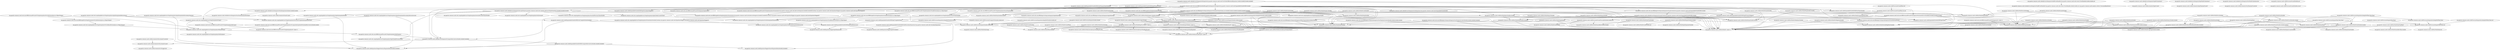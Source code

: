 digraph G {
  "org.apache.commons.math.ode.nonstiff$EmbeddedRungeKuttaIntegrator#integrate(org.apache.commons.math.ode.ExpandableStatefulODE,double)" -> "org.apache.commons.math.ode.nonstiff$AdaptiveStepsizeIntegrator#filterStep(double,boolean,boolean)";
  "org.apache.commons.math.ode.nonstiff$EmbeddedRungeKuttaIntegrator#integrate(org.apache.commons.math.ode.ExpandableStatefulODE,double)" -> "org.apache.commons.math.ode$ExpandableStatefulODE#setCompleteState(double[])";
  "org.apache.commons.math.ode.nonstiff$EmbeddedRungeKuttaIntegrator#integrate(org.apache.commons.math.ode.ExpandableStatefulODE,double)" -> "org.apache.commons.math.ode.nonstiff$DormandPrince853StepInterpolator#storeTime(double)";
  "org.apache.commons.math.ode.nonstiff$EmbeddedRungeKuttaIntegrator#integrate(org.apache.commons.math.ode.ExpandableStatefulODE,double)" -> "org.apache.commons.math.ode$AbstractIntegrator#setEquations(org.apache.commons.math.ode.ExpandableStatefulODE)";
  "org.apache.commons.math.ode.nonstiff$EmbeddedRungeKuttaIntegrator#integrate(org.apache.commons.math.ode.ExpandableStatefulODE,double)" -> "org.apache.commons.math.ode.nonstiff$AdaptiveStepsizeIntegrator#sanityChecks(org.apache.commons.math.ode.ExpandableStatefulODE,double)";
  "org.apache.commons.math.ode.nonstiff$EmbeddedRungeKuttaIntegrator#integrate(org.apache.commons.math.ode.ExpandableStatefulODE,double)" -> "org.apache.commons.math.ode.nonstiff$DormandPrince853Integrator#estimateError(double[][],double[],double[],double)";
  "org.apache.commons.math.ode.nonstiff$EmbeddedRungeKuttaIntegrator#integrate(org.apache.commons.math.ode.ExpandableStatefulODE,double)" -> "org.apache.commons.math.ode$AbstractIntegrator#computeDerivatives(double,double[],double[])";
  "org.apache.commons.math.ode.nonstiff$EmbeddedRungeKuttaIntegrator#integrate(org.apache.commons.math.ode.ExpandableStatefulODE,double)" -> "org.apache.commons.math.ode$AbstractIntegrator#initIntegration(double,double[],double)";
  "org.apache.commons.math.ode.nonstiff$EmbeddedRungeKuttaIntegrator#integrate(org.apache.commons.math.ode.ExpandableStatefulODE,double)" -> "org.apache.commons.math.ode$ExpandableStatefulODE#getPrimaryMapper()";
  "org.apache.commons.math.ode.nonstiff$EmbeddedRungeKuttaIntegrator#integrate(org.apache.commons.math.ode.ExpandableStatefulODE,double)" -> "org.apache.commons.math.ode.nonstiff$AdaptiveStepsizeIntegrator#resetInternalState()";
  "org.apache.commons.math.ode.nonstiff$EmbeddedRungeKuttaIntegrator#integrate(org.apache.commons.math.ode.ExpandableStatefulODE,double)" -> "org.apache.commons.math.util$FastMath#max(double,double)";
  "org.apache.commons.math.ode.nonstiff$EmbeddedRungeKuttaIntegrator#integrate(org.apache.commons.math.ode.ExpandableStatefulODE,double)" -> "org.apache.commons.math.util$FastMath#<clinit>()";
  "org.apache.commons.math.ode.nonstiff$EmbeddedRungeKuttaIntegrator#integrate(org.apache.commons.math.ode.ExpandableStatefulODE,double)" -> "org.apache.commons.math.ode$ExpandableStatefulODE#getSecondaryMappers()";
  "org.apache.commons.math.ode.nonstiff$EmbeddedRungeKuttaIntegrator#integrate(org.apache.commons.math.ode.ExpandableStatefulODE,double)" -> "org.apache.commons.math.ode$AbstractIntegrator#acceptStep(org.apache.commons.math.ode.sampling.AbstractStepInterpolator,double[],double[],double)";
  "org.apache.commons.math.ode.nonstiff$EmbeddedRungeKuttaIntegrator#integrate(org.apache.commons.math.ode.ExpandableStatefulODE,double)" -> "org.apache.commons.math.ode.nonstiff$AdaptiveStepsizeIntegrator#initializeStep(boolean,int,double[],double,double[],double[],double[],double[])";
  "org.apache.commons.math.ode.nonstiff$EmbeddedRungeKuttaIntegrator#integrate(org.apache.commons.math.ode.ExpandableStatefulODE,double)" -> "org.apache.commons.math.ode.nonstiff$DormandPrince853Integrator#getOrder()";
  "org.apache.commons.math.ode.nonstiff$EmbeddedRungeKuttaIntegrator#integrate(org.apache.commons.math.ode.ExpandableStatefulODE,double)" -> "org.apache.commons.math.ode$ExpandableStatefulODE#setTime(double)";
  "org.apache.commons.math.ode.nonstiff$EmbeddedRungeKuttaIntegrator#integrate(org.apache.commons.math.ode.ExpandableStatefulODE,double)" -> "org.apache.commons.math.ode.nonstiff$RungeKuttaStepInterpolator#shift()";
  "org.apache.commons.math.ode.nonstiff$EmbeddedRungeKuttaIntegrator#integrate(org.apache.commons.math.ode.ExpandableStatefulODE,double)" -> "org.apache.commons.math.ode.sampling$AbstractStepInterpolator#storeTime(double)";
  "org.apache.commons.math.ode.nonstiff$EmbeddedRungeKuttaIntegrator#integrate(org.apache.commons.math.ode.ExpandableStatefulODE,double)" -> "org.apache.commons.math.ode.nonstiff$DormandPrince853StepInterpolator#reinitialize(org.apache.commons.math.ode.AbstractIntegrator,double[],double[][],boolean,org.apache.commons.math.ode.EquationsMapper,org.apache.commons.math.ode.EquationsMapper[])";
  "org.apache.commons.math.ode.nonstiff$EmbeddedRungeKuttaIntegrator#integrate(org.apache.commons.math.ode.ExpandableStatefulODE,double)" -> "org.apache.commons.math.util$FastMath#pow(double,double)";
  "org.apache.commons.math.ode.nonstiff$EmbeddedRungeKuttaIntegrator#integrate(org.apache.commons.math.ode.ExpandableStatefulODE,double)" -> "org.apache.commons.math.ode$ExpandableStatefulODE#getTime()";
  "org.apache.commons.math.ode.nonstiff$EmbeddedRungeKuttaIntegrator#integrate(org.apache.commons.math.ode.ExpandableStatefulODE,double)" -> "org.apache.commons.math.ode.sampling$AbstractStepInterpolator#copy()";
  "org.apache.commons.math.ode.nonstiff$EmbeddedRungeKuttaIntegrator#integrate(org.apache.commons.math.ode.ExpandableStatefulODE,double)" -> "org.apache.commons.math.util$FastMath#min(double,double)";
  "org.apache.commons.math.ode.nonstiff$EmbeddedRungeKuttaIntegrator#integrate(org.apache.commons.math.ode.ExpandableStatefulODE,double)" -> "org.apache.commons.math.ode.nonstiff$RungeKuttaStepInterpolator#reinitialize(org.apache.commons.math.ode.AbstractIntegrator,double[],double[][],boolean,org.apache.commons.math.ode.EquationsMapper,org.apache.commons.math.ode.EquationsMapper[])";
  "org.apache.commons.math.ode.nonstiff$EmbeddedRungeKuttaIntegrator#integrate(org.apache.commons.math.ode.ExpandableStatefulODE,double)" -> "org.apache.commons.math.util$FastMath#abs(double)";
  "org.apache.commons.math.ode.nonstiff$EmbeddedRungeKuttaIntegrator#integrate(org.apache.commons.math.ode.ExpandableStatefulODE,double)" -> "org.apache.commons.math.ode$ExpandableStatefulODE#getCompleteState()";
  "org.apache.commons.math.ode.nonstiff$AdaptiveStepsizeIntegrator#filterStep(double,boolean,boolean)" -> "org.apache.commons.math.util$FastMath#<clinit>()";
  "org.apache.commons.math.ode.nonstiff$AdaptiveStepsizeIntegrator#filterStep(double,boolean,boolean)" -> "org.apache.commons.math.util$FastMath#abs(double)";
  "org.apache.commons.math.util$FastMath#nextUp(double)" -> "org.apache.commons.math.util$FastMath#<clinit>()";
  "org.apache.commons.math.util$FastMath#nextUp(double)" -> "org.apache.commons.math.util$FastMath#nextAfter(double,double)";
  "org.apache.commons.math.ode$AbstractIntegrator#addEventHandler(org.apache.commons.math.ode.events.EventHandler,double,double,int)" -> "org.apache.commons.math.ode$AbstractIntegrator#addEventHandler(org.apache.commons.math.ode.events.EventHandler,double,double,int,org.apache.commons.math.analysis.solvers.UnivariateRealSolver)";
  "org.apache.commons.math.ode.nonstiff$RungeKuttaStepInterpolator#reinitialize(org.apache.commons.math.ode.AbstractIntegrator,double[],double[][],boolean,org.apache.commons.math.ode.EquationsMapper,org.apache.commons.math.ode.EquationsMapper[])" -> "org.apache.commons.math.ode.sampling$AbstractStepInterpolator#reinitialize(double[],boolean,org.apache.commons.math.ode.EquationsMapper,org.apache.commons.math.ode.EquationsMapper[])";
  "org.apache.commons.math.ode.sampling$AbstractStepInterpolator#reinitialize(double[],boolean,org.apache.commons.math.ode.EquationsMapper,org.apache.commons.math.ode.EquationsMapper[])" -> "org.apache.commons.math.ode.sampling$AbstractStepInterpolator#allocateInterpolatedArrays(int)";
  "org.apache.commons.math.util$FastMath#toRadians(double)" -> "org.apache.commons.math.util$FastMath#<clinit>()";
  "org.apache.commons.math.util$FastMath#toRadians(double)" -> "org.apache.commons.math.util$FastMath#doubleHighPart(double)";
  "org.apache.commons.math.ode.nonstiff$RungeKuttaStepInterpolator#readExternal(java.io.ObjectInput)" -> "org.apache.commons.math.ode.sampling$AbstractStepInterpolator#readBaseExternal(java.io.ObjectInput)";
  "org.apache.commons.math.ode.nonstiff$RungeKuttaStepInterpolator#readExternal(java.io.ObjectInput)" -> "org.apache.commons.math.ode.sampling$AbstractStepInterpolator#setInterpolatedTime(double)";
  "org.apache.commons.math.ode.sampling$AbstractStepInterpolator#readBaseExternal(java.io.ObjectInput)" -> "org.apache.commons.math.ode.sampling$AbstractStepInterpolator#allocateInterpolatedArrays(int)";
  "org.apache.commons.math.ode$AbstractIntegrator#sanityChecks(org.apache.commons.math.ode.ExpandableStatefulODE,double)" -> "org.apache.commons.math.util$FastMath#abs(double)";
  "org.apache.commons.math.ode$AbstractIntegrator#sanityChecks(org.apache.commons.math.ode.ExpandableStatefulODE,double)" -> "org.apache.commons.math.util$FastMath#max(double,double)";
  "org.apache.commons.math.ode$AbstractIntegrator#sanityChecks(org.apache.commons.math.ode.ExpandableStatefulODE,double)" -> "org.apache.commons.math.util$FastMath#<clinit>()";
  "org.apache.commons.math.ode$AbstractIntegrator#sanityChecks(org.apache.commons.math.ode.ExpandableStatefulODE,double)" -> "org.apache.commons.math.util$FastMath#ulp(double)";
  "org.apache.commons.math.ode$AbstractIntegrator#sanityChecks(org.apache.commons.math.ode.ExpandableStatefulODE,double)" -> "org.apache.commons.math.ode$ExpandableStatefulODE#getTime()";
  "org.apache.commons.math.ode$ExpandableStatefulODE#setCompleteState(double[])" -> "org.apache.commons.math.ode$ExpandableStatefulODE#getTotalDimension()";
  "org.apache.commons.math.ode$ExpandableStatefulODE#setCompleteState(double[])" -> "org.apache.commons.math.ode$EquationsMapper#extractEquationData(double[],double[])";
  "org.apache.commons.math.ode.sampling$AbstractStepInterpolator#storeTime(double)" -> "org.apache.commons.math.ode.sampling$AbstractStepInterpolator#setInterpolatedTime(double)";
  "org.apache.commons.math.ode$AbstractIntegrator#computeDerivatives(double,double[],double[])" -> "org.apache.commons.math.util$Incrementor#incrementCount()";
  "org.apache.commons.math.ode$AbstractIntegrator#computeDerivatives(double,double[],double[])" -> "org.apache.commons.math.ode$ExpandableStatefulODE#computeDerivatives(double,double[],double[])";
  "org.apache.commons.math.util$Incrementor#incrementCount()" -> "org.apache.commons.math.util$Incrementor$1#trigger(int)";
  "org.apache.commons.math.util$Precision#equalsIncludingNaN(float,float,int)" -> "org.apache.commons.math.util$Precision#equals(float,float,int)";
  "org.apache.commons.math.util$Precision#equals(float,float,int)" -> "org.apache.commons.math.util$FastMath#abs(int)";
  "org.apache.commons.math.util$Precision#equals(float,float,int)" -> "org.apache.commons.math.util$FastMath#<clinit>()";
  "org.apache.commons.math.util$Precision#equals(float,float,float)" -> "org.apache.commons.math.util$FastMath#<clinit>()";
  "org.apache.commons.math.util$Precision#equals(float,float,float)" -> "org.apache.commons.math.util$Precision#equals(float,float,int)";
  "org.apache.commons.math.util$Precision#equals(float,float,float)" -> "org.apache.commons.math.util$FastMath#abs(float)";
  "org.apache.commons.math.util$FastMath#log(double,double[])" -> "org.apache.commons.math.util$FastMath#<clinit>()";
  "org.apache.commons.math.util$FastMath#log(double,double[])" -> "org.apache.commons.math.util$FastMath$lnMant#<clinit>()";
  "org.apache.commons.math.util$FastMath#asinh(double)" -> "org.apache.commons.math.util$FastMath#log(double)";
  "org.apache.commons.math.util$FastMath#asinh(double)" -> "org.apache.commons.math.util$FastMath#sqrt(double)";
  "org.apache.commons.math.util$FastMath#asinh(double)" -> "org.apache.commons.math.util$FastMath#<clinit>()";
  "org.apache.commons.math.util$FastMath#log(double)" -> "org.apache.commons.math.util$FastMath#log(double,double[])";
  "org.apache.commons.math.util$FastMath#log(double)" -> "org.apache.commons.math.util$FastMath#<clinit>()";
  "org.apache.commons.math.util$FastMath$lnMant#<clinit>()" -> "org.apache.commons.math.util$FastMathLiteralArrays#<clinit>()";
  "org.apache.commons.math.util$FastMath$lnMant#<clinit>()" -> "org.apache.commons.math.util$FastMathLiteralArrays#loadLnMant()";
  "org.apache.commons.math.util$FastMath$lnMant#<clinit>()" -> "org.apache.commons.math.util$FastMath#<clinit>()";
  "org.apache.commons.math.ode.nonstiff$DormandPrince853StepInterpolator#storeTime(double)" -> "org.apache.commons.math.ode.sampling$AbstractStepInterpolator#storeTime(double)";
  "org.apache.commons.math.util$FastMath#tan(double)" -> "org.apache.commons.math.util$FastMath#<clinit>()";
  "org.apache.commons.math.util$FastMath#tan(double)" -> "org.apache.commons.math.util$FastMath#tanQ(double,double,boolean)";
  "org.apache.commons.math.util$FastMath#tan(double)" -> "org.apache.commons.math.util$FastMath#reducePayneHanek(double,double[])";
  "org.apache.commons.math.ode.nonstiff$DormandPrince853Integrator#<clinit>()" -> "org.apache.commons.math.util$FastMath#<clinit>()";
  "org.apache.commons.math.ode.nonstiff$DormandPrince853Integrator#<clinit>()" -> "org.apache.commons.math.util$FastMath#sqrt(double)";
  "org.apache.commons.math.util$FastMath#cos(double)" -> "org.apache.commons.math.util$FastMath#reducePayneHanek(double,double[])";
  "org.apache.commons.math.util$FastMath#cos(double)" -> "org.apache.commons.math.util$FastMath#<clinit>()";
  "org.apache.commons.math.util$FastMath#cos(double)" -> "org.apache.commons.math.util$FastMath#cosQ(double,double)";
  "org.apache.commons.math.util$FastMath#cos(double)" -> "org.apache.commons.math.util$FastMath#sinQ(double,double)";
  "org.apache.commons.math.util$FastMath#reducePayneHanek(double,double[])" -> "org.apache.commons.math.util$FastMath#<clinit>()";
  "org.apache.commons.math.ode.sampling$AbstractStepInterpolator#copy()" -> "org.apache.commons.math.ode.nonstiff$DormandPrince853StepInterpolator#doCopy()";
  "org.apache.commons.math.ode.sampling$AbstractStepInterpolator#copy()" -> "org.apache.commons.math.ode.sampling$AbstractStepInterpolator#finalizeStep()";
  "org.apache.commons.math.ode.nonstiff$DormandPrince853StepInterpolator#doCopy()" -> "org.apache.commons.math.ode.nonstiff$DormandPrince853StepInterpolator#<clinit>()";
  "org.apache.commons.math.ode$AbstractIntegrator#integrate(org.apache.commons.math.ode.FirstOrderDifferentialEquations,double,double[],double,double[])" -> "org.apache.commons.math.ode$ExpandableStatefulODE#setPrimaryState(double[])";
  "org.apache.commons.math.ode$AbstractIntegrator#integrate(org.apache.commons.math.ode.FirstOrderDifferentialEquations,double,double[],double,double[])" -> "org.apache.commons.math.ode$ExpandableStatefulODE#getPrimaryState()";
  "org.apache.commons.math.ode$AbstractIntegrator#integrate(org.apache.commons.math.ode.FirstOrderDifferentialEquations,double,double[],double,double[])" -> "org.apache.commons.math.ode$ExpandableStatefulODE#setTime(double)";
  "org.apache.commons.math.ode$AbstractIntegrator#integrate(org.apache.commons.math.ode.FirstOrderDifferentialEquations,double,double[],double,double[])" -> "org.apache.commons.math.ode$ExpandableStatefulODE#getTime()";
  "org.apache.commons.math.ode$AbstractIntegrator#integrate(org.apache.commons.math.ode.FirstOrderDifferentialEquations,double,double[],double,double[])" -> "org.apache.commons.math.ode.nonstiff$EmbeddedRungeKuttaIntegrator#integrate(org.apache.commons.math.ode.ExpandableStatefulODE,double)";
  "org.apache.commons.math.ode.sampling$AbstractStepInterpolator#getInterpolatedSecondaryState(int)" -> "org.apache.commons.math.ode$EquationsMapper#extractEquationData(double[],double[])";
  "org.apache.commons.math.ode.sampling$AbstractStepInterpolator#getInterpolatedSecondaryState(int)" -> "org.apache.commons.math.ode.sampling$AbstractStepInterpolator#evaluateCompleteInterpolatedState()";
  "org.apache.commons.math.util$FastMath$ExpFracTable#<clinit>()" -> "org.apache.commons.math.util$FastMathLiteralArrays#loadExpFracB()";
  "org.apache.commons.math.util$FastMath$ExpFracTable#<clinit>()" -> "org.apache.commons.math.util$FastMath#<clinit>()";
  "org.apache.commons.math.util$FastMath$ExpFracTable#<clinit>()" -> "org.apache.commons.math.util$FastMathLiteralArrays#loadExpFracA()";
  "org.apache.commons.math.util$FastMath$ExpFracTable#<clinit>()" -> "org.apache.commons.math.util$FastMathLiteralArrays#<clinit>()";
  "org.apache.commons.math.util$FastMathLiteralArrays#loadExpFracB()" -> "org.apache.commons.math.util$FastMathLiteralArrays#<clinit>()";
  "org.apache.commons.math.util$Precision#equalsIncludingNaN(float,float)" -> "org.apache.commons.math.util$Precision#equals(float,float,int)";
  "org.apache.commons.math.ode.nonstiff$DormandPrince853Integrator#estimateError(double[][],double[],double[],double)" -> "org.apache.commons.math.util$FastMath#sqrt(double)";
  "org.apache.commons.math.ode.nonstiff$DormandPrince853Integrator#estimateError(double[][],double[],double[],double)" -> "org.apache.commons.math.util$FastMath#max(double,double)";
  "org.apache.commons.math.ode.nonstiff$DormandPrince853Integrator#estimateError(double[][],double[],double[],double)" -> "org.apache.commons.math.util$FastMath#<clinit>()";
  "org.apache.commons.math.ode.nonstiff$DormandPrince853Integrator#estimateError(double[][],double[],double[],double)" -> "org.apache.commons.math.util$FastMath#abs(double)";
  "org.apache.commons.math.util$FastMath#log10(double)" -> "org.apache.commons.math.util$FastMath#<clinit>()";
  "org.apache.commons.math.util$FastMath#log10(double)" -> "org.apache.commons.math.util$FastMath#log(double,double[])";
  "org.apache.commons.math.util$FastMath#toDegrees(double)" -> "org.apache.commons.math.util$FastMath#doubleHighPart(double)";
  "org.apache.commons.math.util$FastMath#toDegrees(double)" -> "org.apache.commons.math.util$FastMath#<clinit>()";
  "org.apache.commons.math.ode.nonstiff$AdaptiveStepsizeIntegrator#setStepSizeControl(double,double,double,double)" -> "org.apache.commons.math.util$FastMath#<clinit>()";
  "org.apache.commons.math.ode.nonstiff$AdaptiveStepsizeIntegrator#setStepSizeControl(double,double,double,double)" -> "org.apache.commons.math.util$FastMath#abs(double)";
  "org.apache.commons.math.ode$AbstractIntegrator#getEvaluations()" -> "org.apache.commons.math.util$Incrementor#getCount()";
  "org.apache.commons.math.util$FastMath#tanh(double)" -> "org.apache.commons.math.util$FastMath#expm1(double,double[])";
  "org.apache.commons.math.util$FastMath#tanh(double)" -> "org.apache.commons.math.util$FastMath#exp(double,double,double[])";
  "org.apache.commons.math.util$FastMath#tanh(double)" -> "org.apache.commons.math.util$FastMath#<clinit>()";
  "org.apache.commons.math.util$FastMath#expm1(double,double[])" -> "org.apache.commons.math.util$FastMath#<clinit>()";
  "org.apache.commons.math.util$FastMath#expm1(double,double[])" -> "org.apache.commons.math.util$FastMath#exp(double,double,double[])";
  "org.apache.commons.math.util$FastMath#expm1(double,double[])" -> "org.apache.commons.math.util$FastMath$ExpFracTable#<clinit>()";
  "org.apache.commons.math.util$FastMath#atan2(double,double)" -> "org.apache.commons.math.util$FastMath#atan(double,double,boolean)";
  "org.apache.commons.math.util$FastMath#atan2(double,double)" -> "org.apache.commons.math.util$FastMath#copySign(double,double)";
  "org.apache.commons.math.util$FastMath#atan2(double,double)" -> "org.apache.commons.math.util$FastMath#doubleHighPart(double)";
  "org.apache.commons.math.util$FastMath#atan2(double,double)" -> "org.apache.commons.math.util$FastMath#<clinit>()";
  "org.apache.commons.math.util$FastMath#atan(double,double,boolean)" -> "org.apache.commons.math.util$FastMath#copySign(double,double)";
  "org.apache.commons.math.util$FastMath#atan(double,double,boolean)" -> "org.apache.commons.math.util$FastMath#<clinit>()";
  "org.apache.commons.math.util$FastMath$ExpIntTable#<clinit>()" -> "org.apache.commons.math.util$FastMathLiteralArrays#loadExpIntB()";
  "org.apache.commons.math.util$FastMath$ExpIntTable#<clinit>()" -> "org.apache.commons.math.util$FastMathLiteralArrays#loadExpIntA()";
  "org.apache.commons.math.util$FastMath$ExpIntTable#<clinit>()" -> "org.apache.commons.math.util$FastMathLiteralArrays#<clinit>()";
  "org.apache.commons.math.util$FastMath$ExpIntTable#<clinit>()" -> "org.apache.commons.math.util$FastMath#<clinit>()";
  "org.apache.commons.math.util$FastMathLiteralArrays#loadExpIntB()" -> "org.apache.commons.math.util$FastMathLiteralArrays#<clinit>()";
  "org.apache.commons.math.util$FastMath#asin(double)" -> "org.apache.commons.math.util$FastMath#atan(double,double,boolean)";
  "org.apache.commons.math.util$FastMath#asin(double)" -> "org.apache.commons.math.util$FastMath#sqrt(double)";
  "org.apache.commons.math.util$FastMath#asin(double)" -> "org.apache.commons.math.util$FastMath#<clinit>()";
  "org.apache.commons.math.ode.nonstiff$AdaptiveStepsizeIntegrator#sanityChecks(org.apache.commons.math.ode.ExpandableStatefulODE,double)" -> "org.apache.commons.math.ode$EquationsMapper#getDimension()";
  "org.apache.commons.math.ode.nonstiff$AdaptiveStepsizeIntegrator#sanityChecks(org.apache.commons.math.ode.ExpandableStatefulODE,double)" -> "org.apache.commons.math.ode$ExpandableStatefulODE#getPrimaryMapper()";
  "org.apache.commons.math.ode.nonstiff$AdaptiveStepsizeIntegrator#sanityChecks(org.apache.commons.math.ode.ExpandableStatefulODE,double)" -> "org.apache.commons.math.ode$AbstractIntegrator#sanityChecks(org.apache.commons.math.ode.ExpandableStatefulODE,double)";
  "org.apache.commons.math.ode$AbstractIntegrator#acceptStep(org.apache.commons.math.ode.sampling.AbstractStepInterpolator,double[],double[],double)" -> "org.apache.commons.math.ode.sampling$AbstractStepInterpolator#setSoftCurrentTime(double)";
  "org.apache.commons.math.ode$AbstractIntegrator#acceptStep(org.apache.commons.math.ode.sampling.AbstractStepInterpolator,double[],double[],double)" -> "org.apache.commons.math.ode.sampling$AbstractStepInterpolator#setInterpolatedTime(double)";
  "org.apache.commons.math.ode$AbstractIntegrator#acceptStep(org.apache.commons.math.ode.sampling.AbstractStepInterpolator,double[],double[],double)" -> "org.apache.commons.math.ode$AbstractIntegrator#computeDerivatives(double,double[],double[])";
  "org.apache.commons.math.ode$AbstractIntegrator#acceptStep(org.apache.commons.math.ode.sampling.AbstractStepInterpolator,double[],double[],double)" -> "org.apache.commons.math.util$Precision#equals(double,double,int)";
  "org.apache.commons.math.ode$AbstractIntegrator#acceptStep(org.apache.commons.math.ode.sampling.AbstractStepInterpolator,double[],double[],double)" -> "org.apache.commons.math.ode.sampling$AbstractStepInterpolator#isForward()";
  "org.apache.commons.math.ode$AbstractIntegrator#acceptStep(org.apache.commons.math.ode.sampling.AbstractStepInterpolator,double[],double[],double)" -> "org.apache.commons.math.ode.sampling$AbstractStepInterpolator#getInterpolatedState()";
  "org.apache.commons.math.ode$AbstractIntegrator#acceptStep(org.apache.commons.math.ode.sampling.AbstractStepInterpolator,double[],double[],double)" -> "org.apache.commons.math.ode.sampling$AbstractStepInterpolator#getGlobalPreviousTime()";
  "org.apache.commons.math.ode$AbstractIntegrator#acceptStep(org.apache.commons.math.ode.sampling.AbstractStepInterpolator,double[],double[],double)" -> "org.apache.commons.math.ode.sampling$AbstractStepInterpolator#setSoftPreviousTime(double)";
  "org.apache.commons.math.ode$AbstractIntegrator#acceptStep(org.apache.commons.math.ode.sampling.AbstractStepInterpolator,double[],double[],double)" -> "org.apache.commons.math.ode.sampling$AbstractStepInterpolator#getGlobalCurrentTime()";
  "org.apache.commons.math.ode.sampling$AbstractStepInterpolator#allocateInterpolatedArrays(int)" -> "org.apache.commons.math.ode$EquationsMapper#getDimension()";
  "org.apache.commons.math.util$FastMath#cosQ(double,double)" -> "org.apache.commons.math.util$FastMath#<clinit>()";
  "org.apache.commons.math.util$FastMath#cosQ(double,double)" -> "org.apache.commons.math.util$FastMath#sinQ(double,double)";
  "org.apache.commons.math.util$FastMath#expm1(double)" -> "org.apache.commons.math.util$FastMath#<clinit>()";
  "org.apache.commons.math.util$FastMath#expm1(double)" -> "org.apache.commons.math.util$FastMath#expm1(double,double[])";
  "org.apache.commons.math.util$Precision#equalsIncludingNaN(double,double,double)" -> "org.apache.commons.math.util$Precision#equalsIncludingNaN(double,double)";
  "org.apache.commons.math.util$Precision#equalsIncludingNaN(double,double,double)" -> "org.apache.commons.math.util$FastMath#<clinit>()";
  "org.apache.commons.math.util$Precision#equalsIncludingNaN(double,double,double)" -> "org.apache.commons.math.util$FastMath#abs(double)";
  "org.apache.commons.math.util$Precision#equalsIncludingNaN(double,double)" -> "org.apache.commons.math.util$Precision#equals(double,double,int)";
  "org.apache.commons.math.ode$ExpandableStatefulODE#getTotalDimension()" -> "org.apache.commons.math.ode$EquationsMapper#getFirstIndex()";
  "org.apache.commons.math.ode$ExpandableStatefulODE#getTotalDimension()" -> "org.apache.commons.math.ode$EquationsMapper#getDimension()";
  "org.apache.commons.math.util$FastMath#cosh(double)" -> "org.apache.commons.math.util$FastMath#exp(double)";
  "org.apache.commons.math.util$FastMath#cosh(double)" -> "org.apache.commons.math.util$FastMath#<clinit>()";
  "org.apache.commons.math.util$FastMath#cosh(double)" -> "org.apache.commons.math.util$FastMath#exp(double,double,double[])";
  "org.apache.commons.math.util$FastMath#exp(double)" -> "org.apache.commons.math.util$FastMath#exp(double,double,double[])";
  "org.apache.commons.math.util$FastMath#exp(double)" -> "org.apache.commons.math.util$FastMath#<clinit>()";
  "org.apache.commons.math.ode$ExpandableStatefulODE#addSecondaryEquations(org.apache.commons.math.ode.SecondaryEquations)" -> "org.apache.commons.math.ode$EquationsMapper#getFirstIndex()";
  "org.apache.commons.math.ode$ExpandableStatefulODE#addSecondaryEquations(org.apache.commons.math.ode.SecondaryEquations)" -> "org.apache.commons.math.ode$EquationsMapper#getDimension()";
  "org.apache.commons.math.util$FastMath#ceil(double)" -> "org.apache.commons.math.util$FastMath#floor(double)";
  "org.apache.commons.math.util$FastMath#ceil(double)" -> "org.apache.commons.math.util$FastMath#<clinit>()";
  "org.apache.commons.math.util$FastMath#main(java.lang.String[])" -> "org.apache.commons.math.util$FastMath$ExpIntTable#<clinit>()";
  "org.apache.commons.math.util$FastMath#main(java.lang.String[])" -> "org.apache.commons.math.util$FastMath#<clinit>()";
  "org.apache.commons.math.util$FastMath#main(java.lang.String[])" -> "org.apache.commons.math.util$FastMath$ExpFracTable#<clinit>()";
  "org.apache.commons.math.util$FastMath#main(java.lang.String[])" -> "org.apache.commons.math.util$FastMath$lnMant#<clinit>()";
  "org.apache.commons.math.util$FastMath#sinh(double)" -> "org.apache.commons.math.util$FastMath#exp(double,double,double[])";
  "org.apache.commons.math.util$FastMath#sinh(double)" -> "org.apache.commons.math.util$FastMath#expm1(double,double[])";
  "org.apache.commons.math.util$FastMath#sinh(double)" -> "org.apache.commons.math.util$FastMath#exp(double)";
  "org.apache.commons.math.util$FastMath#sinh(double)" -> "org.apache.commons.math.util$FastMath#<clinit>()";
  "org.apache.commons.math.util$FastMath#exp(double,double,double[])" -> "org.apache.commons.math.util$FastMath$ExpFracTable#<clinit>()";
  "org.apache.commons.math.util$FastMath#exp(double,double,double[])" -> "org.apache.commons.math.util$FastMath#<clinit>()";
  "org.apache.commons.math.util$FastMath#exp(double,double,double[])" -> "org.apache.commons.math.util$FastMath$ExpIntTable#<clinit>()";
  "org.apache.commons.math.util$Precision#round(float,int,int)" -> "org.apache.commons.math.util$FastMath#<clinit>()";
  "org.apache.commons.math.util$Precision#round(float,int,int)" -> "org.apache.commons.math.util$FastMath#pow(double,double)";
  "org.apache.commons.math.util$Precision#round(float,int,int)" -> "org.apache.commons.math.util$Precision#roundUnscaled(double,double,int)";
  "org.apache.commons.math.util$Precision#round(float,int,int)" -> "org.apache.commons.math.util$FastMath#copySign(float,float)";
  "org.apache.commons.math.util$Precision#equals(double,double)" -> "org.apache.commons.math.util$Precision#equals(double,double,int)";
  "org.apache.commons.math.util$Precision#equals(double,double,int)" -> "org.apache.commons.math.util$FastMath#<clinit>()";
  "org.apache.commons.math.util$Precision#equals(double,double,int)" -> "org.apache.commons.math.util$FastMath#abs(long)";
  "org.apache.commons.math.util$FastMath#sinQ(double,double)" -> "org.apache.commons.math.util$FastMath#<clinit>()";
  "org.apache.commons.math.util$FastMath#sinQ(double,double)" -> "org.apache.commons.math.util$FastMath#polyCosine(double)";
  "org.apache.commons.math.util$FastMath#sinQ(double,double)" -> "org.apache.commons.math.util$FastMath#polySine(double)";
  "org.apache.commons.math.util$FastMath#nextUp(float)" -> "org.apache.commons.math.util$FastMath#<clinit>()";
  "org.apache.commons.math.util$FastMath#nextUp(float)" -> "org.apache.commons.math.util$FastMath#nextAfter(float,double)";
  "org.apache.commons.math.util$FastMath#sin(double)" -> "org.apache.commons.math.util$FastMath#reducePayneHanek(double,double[])";
  "org.apache.commons.math.util$FastMath#sin(double)" -> "org.apache.commons.math.util$FastMath#<clinit>()";
  "org.apache.commons.math.util$FastMath#sin(double)" -> "org.apache.commons.math.util$FastMath#sinQ(double,double)";
  "org.apache.commons.math.util$FastMath#sin(double)" -> "org.apache.commons.math.util$FastMath#cosQ(double,double)";
  "org.apache.commons.math.ode.nonstiff$AdaptiveStepsizeIntegrator#setStepSizeControl(double,double,double[],double[])" -> "org.apache.commons.math.util$FastMath#abs(double)";
  "org.apache.commons.math.ode.nonstiff$AdaptiveStepsizeIntegrator#setStepSizeControl(double,double,double[],double[])" -> "org.apache.commons.math.util$FastMath#<clinit>()";
  "org.apache.commons.math.util$Precision#equals(double,double,double)" -> "org.apache.commons.math.util$Precision#equals(double,double,int)";
  "org.apache.commons.math.util$Precision#equals(double,double,double)" -> "org.apache.commons.math.util$FastMath#<clinit>()";
  "org.apache.commons.math.util$Precision#equals(double,double,double)" -> "org.apache.commons.math.util$FastMath#abs(double)";
  "org.apache.commons.math.ode.nonstiff$DormandPrince853StepInterpolator#computeInterpolatedStateAndDerivatives(double,double)" -> "org.apache.commons.math.ode.nonstiff$DormandPrince853StepInterpolator#<clinit>()";
  "org.apache.commons.math.ode.nonstiff$DormandPrince853StepInterpolator#computeInterpolatedStateAndDerivatives(double,double)" -> "org.apache.commons.math.ode.sampling$AbstractStepInterpolator#finalizeStep()";
  "org.apache.commons.math.ode$AbstractIntegrator#initIntegration(double,double[],double)" -> "org.apache.commons.math.ode$AbstractIntegrator#setStateInitialized(boolean)";
  "org.apache.commons.math.ode$AbstractIntegrator#initIntegration(double,double[],double)" -> "org.apache.commons.math.util$Incrementor#resetCount()";
  "org.apache.commons.math.util$Precision#equalsIncludingNaN(float,float,float)" -> "org.apache.commons.math.util$FastMath#<clinit>()";
  "org.apache.commons.math.util$Precision#equalsIncludingNaN(float,float,float)" -> "org.apache.commons.math.util$FastMath#abs(float)";
  "org.apache.commons.math.util$Precision#equalsIncludingNaN(float,float,float)" -> "org.apache.commons.math.util$Precision#equalsIncludingNaN(float,float)";
  "org.apache.commons.math.util$FastMath#cbrt(double)" -> "org.apache.commons.math.util$FastMath#<clinit>()";
  "org.apache.commons.math.util$FastMath#tanQ(double,double,boolean)" -> "org.apache.commons.math.util$FastMath#polySine(double)";
  "org.apache.commons.math.util$FastMath#tanQ(double,double,boolean)" -> "org.apache.commons.math.util$FastMath#<clinit>()";
  "org.apache.commons.math.util$FastMath#tanQ(double,double,boolean)" -> "org.apache.commons.math.util$FastMath#polyCosine(double)";
  "org.apache.commons.math.ode$ExpandableStatefulODE#getCompleteState()" -> "org.apache.commons.math.ode$ExpandableStatefulODE#getTotalDimension()";
  "org.apache.commons.math.ode$ExpandableStatefulODE#getCompleteState()" -> "org.apache.commons.math.ode$EquationsMapper#insertEquationData(double[],double[])";
  "org.apache.commons.math.ode.nonstiff$DormandPrince853StepInterpolator#writeExternal(java.io.ObjectOutput)" -> "org.apache.commons.math.ode.sampling$AbstractStepInterpolator#finalizeStep()";
  "org.apache.commons.math.ode.nonstiff$DormandPrince853StepInterpolator#writeExternal(java.io.ObjectOutput)" -> "org.apache.commons.math.ode.nonstiff$RungeKuttaStepInterpolator#writeExternal(java.io.ObjectOutput)";
  "org.apache.commons.math.ode.sampling$AbstractStepInterpolator#finalizeStep()" -> "org.apache.commons.math.ode.sampling$AbstractStepInterpolator#doFinalize()";
  "org.apache.commons.math.ode.sampling$AbstractStepInterpolator#finalizeStep()" -> "org.apache.commons.math.ode.nonstiff$DormandPrince853StepInterpolator#doFinalize()";
  "org.apache.commons.math.util$Incrementor#incrementCount(int)" -> "org.apache.commons.math.util$Incrementor#incrementCount()";
  "org.apache.commons.math.util$FastMathLiteralArrays#loadExpIntA()" -> "org.apache.commons.math.util$FastMathLiteralArrays#<clinit>()";
  "org.apache.commons.math.ode$ExpandableStatefulODE#computeDerivatives(double,double[],double[])" -> "org.apache.commons.math.ode$EquationsMapper#extractEquationData(double[],double[])";
  "org.apache.commons.math.ode$ExpandableStatefulODE#computeDerivatives(double,double[],double[])" -> "org.apache.commons.math.ode$EquationsMapper#insertEquationData(double[],double[])";
  "org.apache.commons.math.ode.sampling$AbstractStepInterpolator#getInterpolatedState()" -> "org.apache.commons.math.ode.sampling$AbstractStepInterpolator#evaluateCompleteInterpolatedState()";
  "org.apache.commons.math.ode.sampling$AbstractStepInterpolator#getInterpolatedState()" -> "org.apache.commons.math.ode$EquationsMapper#extractEquationData(double[],double[])";
  "org.apache.commons.math.ode.sampling$AbstractStepInterpolator#evaluateCompleteInterpolatedState()" -> "org.apache.commons.math.ode.nonstiff$DormandPrince853StepInterpolator#computeInterpolatedStateAndDerivatives(double,double)";
  "org.apache.commons.math.util$FastMath#acos(double)" -> "org.apache.commons.math.util$FastMath#doubleHighPart(double)";
  "org.apache.commons.math.util$FastMath#acos(double)" -> "org.apache.commons.math.util$FastMath#atan(double,double,boolean)";
  "org.apache.commons.math.util$FastMath#acos(double)" -> "org.apache.commons.math.util$FastMath#<clinit>()";
  "org.apache.commons.math.util$FastMath#acos(double)" -> "org.apache.commons.math.util$FastMath#sqrt(double)";
  "org.apache.commons.math.ode.nonstiff$AdaptiveStepsizeIntegrator#resetInternalState()" -> "org.apache.commons.math.util$FastMath#<clinit>()";
  "org.apache.commons.math.ode.nonstiff$AdaptiveStepsizeIntegrator#resetInternalState()" -> "org.apache.commons.math.util$FastMath#sqrt(double)";
  "org.apache.commons.math.util$FastMath#acosh(double)" -> "org.apache.commons.math.util$FastMath#sqrt(double)";
  "org.apache.commons.math.util$FastMath#acosh(double)" -> "org.apache.commons.math.util$FastMath#log(double)";
  "org.apache.commons.math.util$FastMath#acosh(double)" -> "org.apache.commons.math.util$FastMath#<clinit>()";
  "org.apache.commons.math.ode.sampling$AbstractStepInterpolator#getInterpolatedSecondaryDerivatives(int)" -> "org.apache.commons.math.ode$EquationsMapper#extractEquationData(double[],double[])";
  "org.apache.commons.math.ode.sampling$AbstractStepInterpolator#getInterpolatedSecondaryDerivatives(int)" -> "org.apache.commons.math.ode.sampling$AbstractStepInterpolator#evaluateCompleteInterpolatedState()";
  "org.apache.commons.math.util$FastMath#pow(double,double)" -> "org.apache.commons.math.util$FastMath#log(double,double[])";
  "org.apache.commons.math.util$FastMath#pow(double,double)" -> "org.apache.commons.math.util$FastMath#<clinit>()";
  "org.apache.commons.math.util$FastMath#pow(double,double)" -> "org.apache.commons.math.util$FastMath#exp(double,double,double[])";
  "org.apache.commons.math.util$FastMath#hypot(double,double)" -> "org.apache.commons.math.util$FastMath#abs(double)";
  "org.apache.commons.math.util$FastMath#hypot(double,double)" -> "org.apache.commons.math.util$FastMath#sqrt(double)";
  "org.apache.commons.math.util$FastMath#hypot(double,double)" -> "org.apache.commons.math.util$FastMath#<clinit>()";
  "org.apache.commons.math.util$FastMath#hypot(double,double)" -> "org.apache.commons.math.util$FastMath#scalb(double,int)";
  "org.apache.commons.math.util$FastMath#hypot(double,double)" -> "org.apache.commons.math.util$FastMath#getExponent(double)";
  "org.apache.commons.math.util$Precision#roundUnscaled(double,double,int)" -> "org.apache.commons.math.util$FastMath#ceil(double)";
  "org.apache.commons.math.util$Precision#roundUnscaled(double,double,int)" -> "org.apache.commons.math.util$FastMath#nextAfter(double,double)";
  "org.apache.commons.math.util$Precision#roundUnscaled(double,double,int)" -> "org.apache.commons.math.util$FastMath#<clinit>()";
  "org.apache.commons.math.util$Precision#roundUnscaled(double,double,int)" -> "org.apache.commons.math.util$FastMath#floor(double)";
  "org.apache.commons.math.util$FastMathLiteralArrays#loadLnMant()" -> "org.apache.commons.math.util$FastMathLiteralArrays#<clinit>()";
  "org.apache.commons.math.util$FastMath#ulp(float)" -> "org.apache.commons.math.util$FastMath#<clinit>()";
  "org.apache.commons.math.util$FastMath#ulp(float)" -> "org.apache.commons.math.util$FastMath#abs(float)";
  "org.apache.commons.math.ode.nonstiff$DormandPrince853StepInterpolator#reinitialize(org.apache.commons.math.ode.AbstractIntegrator,double[],double[][],boolean,org.apache.commons.math.ode.EquationsMapper,org.apache.commons.math.ode.EquationsMapper[])" -> "org.apache.commons.math.ode.nonstiff$RungeKuttaStepInterpolator#reinitialize(org.apache.commons.math.ode.AbstractIntegrator,double[],double[][],boolean,org.apache.commons.math.ode.EquationsMapper,org.apache.commons.math.ode.EquationsMapper[])";
  "org.apache.commons.math.util$FastMath#atanh(double)" -> "org.apache.commons.math.util$FastMath#<clinit>()";
  "org.apache.commons.math.util$FastMath#atanh(double)" -> "org.apache.commons.math.util$FastMath#log(double)";
  "org.apache.commons.math.util$FastMath#round(float)" -> "org.apache.commons.math.util$FastMath#floor(double)";
  "org.apache.commons.math.util$FastMath#round(float)" -> "org.apache.commons.math.util$FastMath#<clinit>()";
  "org.apache.commons.math.util$FastMath#log1p(double)" -> "org.apache.commons.math.util$FastMath#log(double,double[])";
  "org.apache.commons.math.util$FastMath#log1p(double)" -> "org.apache.commons.math.util$FastMath#<clinit>()";
  "org.apache.commons.math.util$FastMath#atan(double)" -> "org.apache.commons.math.util$FastMath#<clinit>()";
  "org.apache.commons.math.util$FastMath#atan(double)" -> "org.apache.commons.math.util$FastMath#atan(double,double,boolean)";
  "org.apache.commons.math.ode.nonstiff$AdaptiveStepsizeIntegrator#initializeStep(boolean,int,double[],double,double[],double[],double[],double[])" -> "org.apache.commons.math.util$FastMath#<clinit>()";
  "org.apache.commons.math.ode.nonstiff$AdaptiveStepsizeIntegrator#initializeStep(boolean,int,double[],double,double[],double[],double[],double[])" -> "org.apache.commons.math.ode.nonstiff$AdaptiveStepsizeIntegrator#getMinStep()";
  "org.apache.commons.math.ode.nonstiff$AdaptiveStepsizeIntegrator#initializeStep(boolean,int,double[],double,double[],double[],double[],double[])" -> "org.apache.commons.math.ode.nonstiff$AdaptiveStepsizeIntegrator#getMaxStep()";
  "org.apache.commons.math.ode.nonstiff$AdaptiveStepsizeIntegrator#initializeStep(boolean,int,double[],double,double[],double[],double[],double[])" -> "org.apache.commons.math.util$FastMath#abs(double)";
  "org.apache.commons.math.ode.nonstiff$AdaptiveStepsizeIntegrator#initializeStep(boolean,int,double[],double,double[],double[],double[],double[])" -> "org.apache.commons.math.util$FastMath#sqrt(double)";
  "org.apache.commons.math.ode.nonstiff$AdaptiveStepsizeIntegrator#initializeStep(boolean,int,double[],double,double[],double[],double[],double[])" -> "org.apache.commons.math.util$FastMath#max(double,double)";
  "org.apache.commons.math.ode.nonstiff$AdaptiveStepsizeIntegrator#initializeStep(boolean,int,double[],double,double[],double[],double[],double[])" -> "org.apache.commons.math.ode$AbstractIntegrator#computeDerivatives(double,double[],double[])";
  "org.apache.commons.math.ode.nonstiff$AdaptiveStepsizeIntegrator#initializeStep(boolean,int,double[],double,double[],double[],double[],double[])" -> "org.apache.commons.math.util$FastMath#pow(double,double)";
  "org.apache.commons.math.ode.nonstiff$AdaptiveStepsizeIntegrator#initializeStep(boolean,int,double[],double,double[],double[],double[],double[])" -> "org.apache.commons.math.util$FastMath#min(double,double)";
  "org.apache.commons.math.util$Precision#compareTo(double,double,double)" -> "org.apache.commons.math.util$Precision#equals(double,double,double)";
  "org.apache.commons.math.util$FastMath#rint(double)" -> "org.apache.commons.math.util$FastMath#floor(double)";
  "org.apache.commons.math.util$FastMath#rint(double)" -> "org.apache.commons.math.util$FastMath#<clinit>()";
  "org.apache.commons.math.util$FastMath#ulp(double)" -> "org.apache.commons.math.util$FastMath#abs(double)";
  "org.apache.commons.math.util$FastMath#ulp(double)" -> "org.apache.commons.math.util$FastMath#<clinit>()";
  "org.apache.commons.math.ode$AbstractIntegrator#getMaxEvaluations()" -> "org.apache.commons.math.util$Incrementor#getMaximalCount()";
  "org.apache.commons.math.ode.nonstiff$DormandPrince853StepInterpolator#doFinalize()" -> "org.apache.commons.math.ode.sampling$AbstractStepInterpolator#getGlobalPreviousTime()";
  "org.apache.commons.math.ode.nonstiff$DormandPrince853StepInterpolator#doFinalize()" -> "org.apache.commons.math.ode$AbstractIntegrator#computeDerivatives(double,double[],double[])";
  "org.apache.commons.math.util$Precision#compareTo(double,double,int)" -> "org.apache.commons.math.util$Precision#equals(double,double,int)";
  "org.apache.commons.math.ode.nonstiff$RungeKuttaStepInterpolator#shift()" -> "org.apache.commons.math.ode.sampling$AbstractStepInterpolator#shift()";
  "org.apache.commons.math.ode$AbstractIntegrator#setMaxEvaluations(int)" -> "org.apache.commons.math.util$Incrementor#setMaximalCount(int)";
  "org.apache.commons.math.util$FastMath#log(double,double)" -> "org.apache.commons.math.util$FastMath#<clinit>()";
  "org.apache.commons.math.util$FastMath#log(double,double)" -> "org.apache.commons.math.util$FastMath#log(double)";
  "org.apache.commons.math.ode.nonstiff$DormandPrince853StepInterpolator#readExternal(java.io.ObjectInput)" -> "org.apache.commons.math.ode.nonstiff$RungeKuttaStepInterpolator#readExternal(java.io.ObjectInput)";
  "org.apache.commons.math.ode.sampling$AbstractStepInterpolator#getInterpolatedDerivatives()" -> "org.apache.commons.math.ode$EquationsMapper#extractEquationData(double[],double[])";
  "org.apache.commons.math.ode.sampling$AbstractStepInterpolator#getInterpolatedDerivatives()" -> "org.apache.commons.math.ode.sampling$AbstractStepInterpolator#evaluateCompleteInterpolatedState()";
  "org.apache.commons.math.ode.nonstiff$RungeKuttaStepInterpolator#writeExternal(java.io.ObjectOutput)" -> "org.apache.commons.math.ode.sampling$AbstractStepInterpolator#writeBaseExternal(java.io.ObjectOutput)";
  "org.apache.commons.math.ode.sampling$AbstractStepInterpolator#writeBaseExternal(java.io.ObjectOutput)" -> "org.apache.commons.math.ode.sampling$AbstractStepInterpolator#finalizeStep()";
  "org.apache.commons.math.util$FastMathLiteralArrays#loadExpFracA()" -> "org.apache.commons.math.util$FastMathLiteralArrays#<clinit>()";
  "org.apache.commons.math.util$Precision#equalsIncludingNaN(double,double,int)" -> "org.apache.commons.math.util$Precision#equals(double,double,int)";
  "org.apache.commons.math.util$Precision#round(double,int)" -> "org.apache.commons.math.util$Precision#round(double,int,int)";
  "org.apache.commons.math.util$FastMath#round(double)" -> "org.apache.commons.math.util$FastMath#floor(double)";
  "org.apache.commons.math.util$FastMath#round(double)" -> "org.apache.commons.math.util$FastMath#<clinit>()";
  "org.apache.commons.math.util$Precision#equals(float,float)" -> "org.apache.commons.math.util$Precision#equals(float,float,int)";
  "org.apache.commons.math.util$Precision#round(float,int)" -> "org.apache.commons.math.util$Precision#round(float,int,int)";
}
